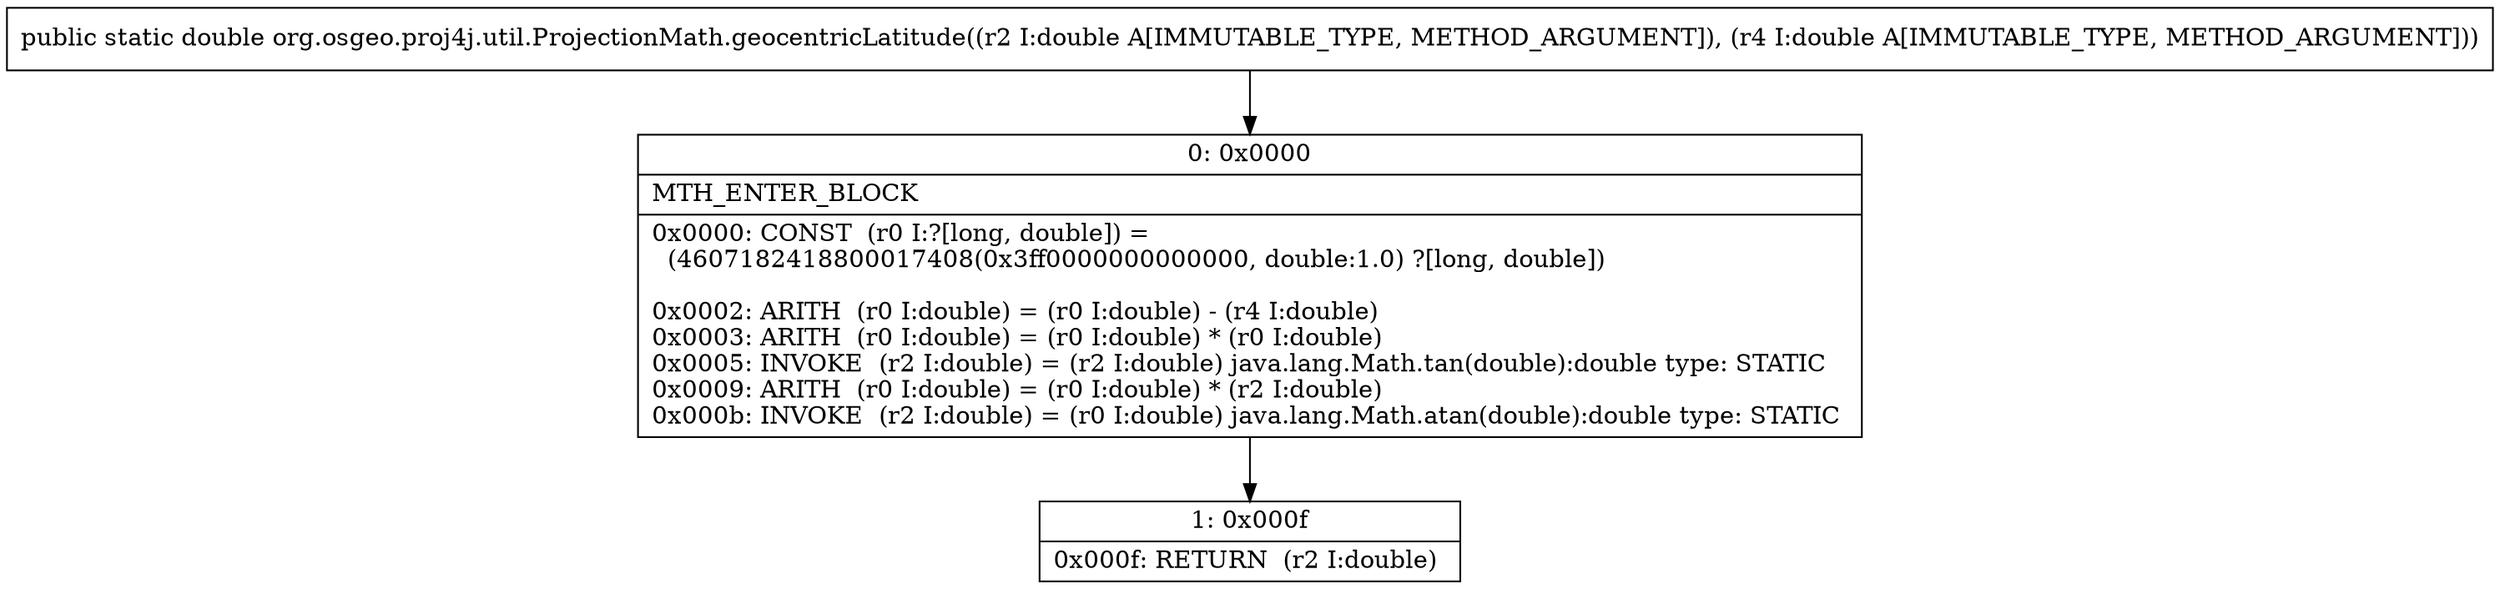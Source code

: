 digraph "CFG fororg.osgeo.proj4j.util.ProjectionMath.geocentricLatitude(DD)D" {
Node_0 [shape=record,label="{0\:\ 0x0000|MTH_ENTER_BLOCK\l|0x0000: CONST  (r0 I:?[long, double]) = \l  (4607182418800017408(0x3ff0000000000000, double:1.0) ?[long, double])\l \l0x0002: ARITH  (r0 I:double) = (r0 I:double) \- (r4 I:double) \l0x0003: ARITH  (r0 I:double) = (r0 I:double) * (r0 I:double) \l0x0005: INVOKE  (r2 I:double) = (r2 I:double) java.lang.Math.tan(double):double type: STATIC \l0x0009: ARITH  (r0 I:double) = (r0 I:double) * (r2 I:double) \l0x000b: INVOKE  (r2 I:double) = (r0 I:double) java.lang.Math.atan(double):double type: STATIC \l}"];
Node_1 [shape=record,label="{1\:\ 0x000f|0x000f: RETURN  (r2 I:double) \l}"];
MethodNode[shape=record,label="{public static double org.osgeo.proj4j.util.ProjectionMath.geocentricLatitude((r2 I:double A[IMMUTABLE_TYPE, METHOD_ARGUMENT]), (r4 I:double A[IMMUTABLE_TYPE, METHOD_ARGUMENT])) }"];
MethodNode -> Node_0;
Node_0 -> Node_1;
}

